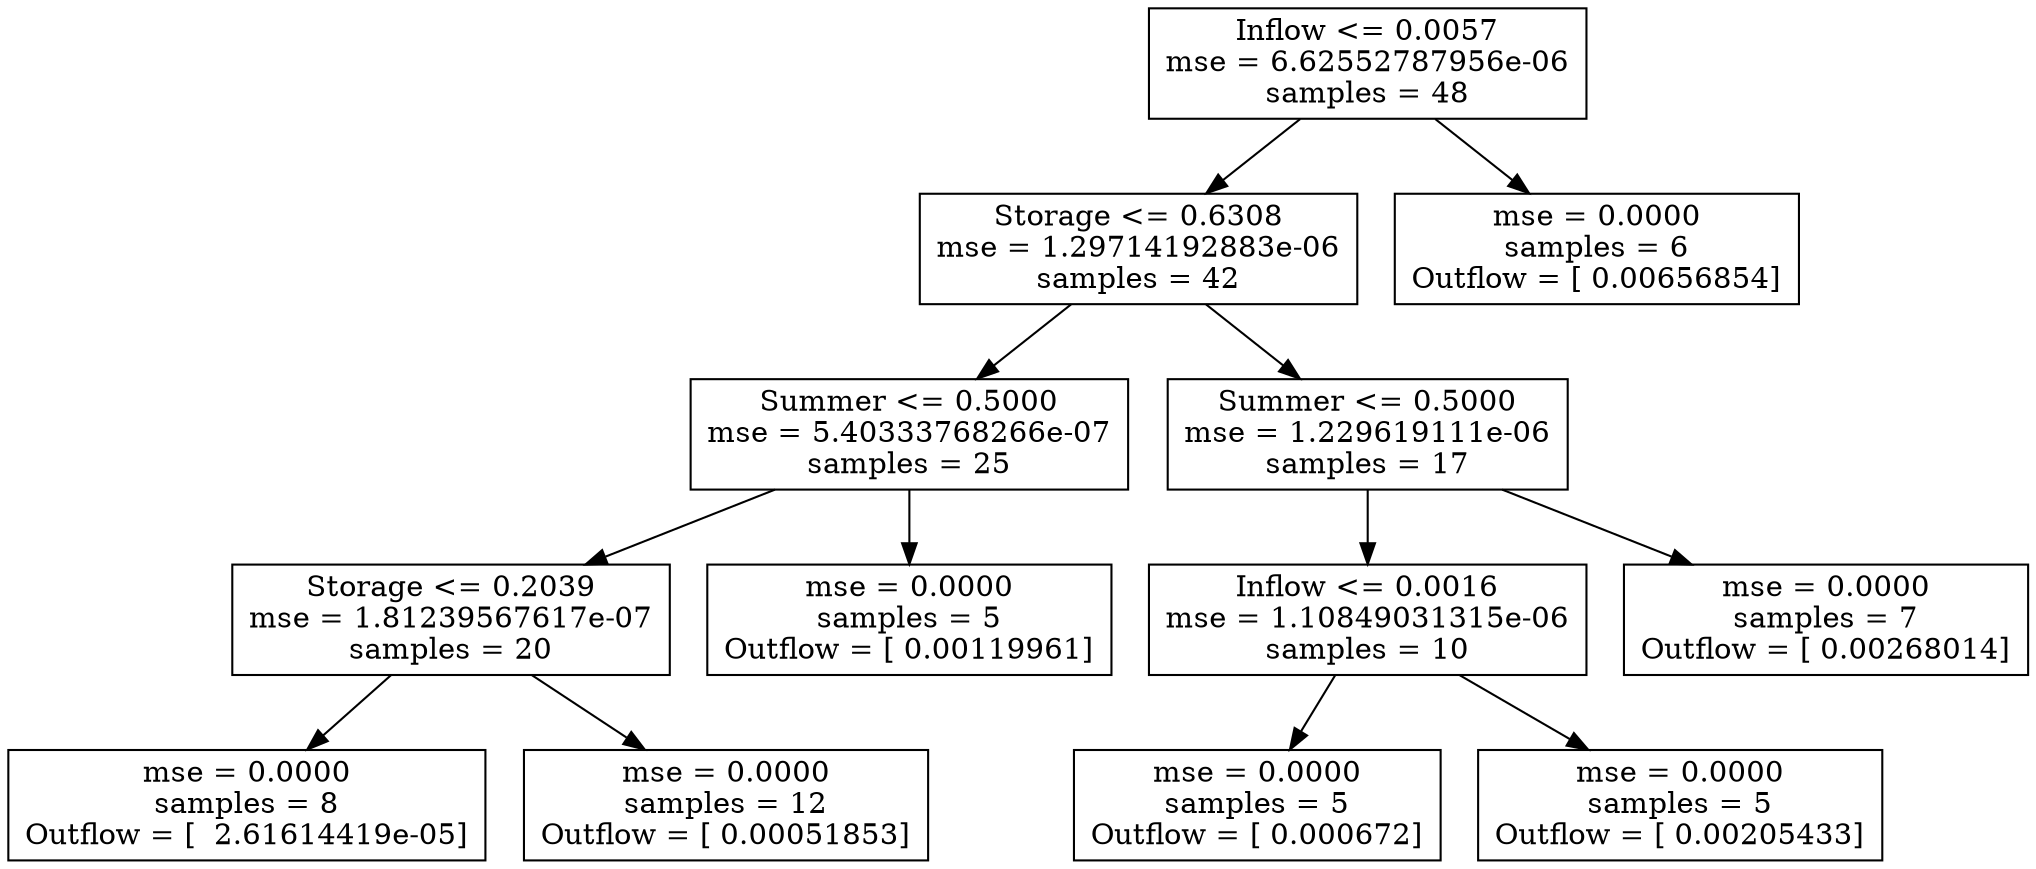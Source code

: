 digraph Tree {
0 [label="Inflow <= 0.0057\nmse = 6.62552787956e-06\nsamples = 48", shape="box"] ;
1 [label="Storage <= 0.6308\nmse = 1.29714192883e-06\nsamples = 42", shape="box"] ;
0 -> 1 ;
2 [label="Summer <= 0.5000\nmse = 5.40333768266e-07\nsamples = 25", shape="box"] ;
1 -> 2 ;
3 [label="Storage <= 0.2039\nmse = 1.81239567617e-07\nsamples = 20", shape="box"] ;
2 -> 3 ;
4 [label="mse = 0.0000\nsamples = 8\nOutflow = [  2.61614419e-05]", shape="box"] ;
3 -> 4 ;
5 [label="mse = 0.0000\nsamples = 12\nOutflow = [ 0.00051853]", shape="box"] ;
3 -> 5 ;
6 [label="mse = 0.0000\nsamples = 5\nOutflow = [ 0.00119961]", shape="box"] ;
2 -> 6 ;
7 [label="Summer <= 0.5000\nmse = 1.229619111e-06\nsamples = 17", shape="box"] ;
1 -> 7 ;
8 [label="Inflow <= 0.0016\nmse = 1.10849031315e-06\nsamples = 10", shape="box"] ;
7 -> 8 ;
9 [label="mse = 0.0000\nsamples = 5\nOutflow = [ 0.000672]", shape="box"] ;
8 -> 9 ;
10 [label="mse = 0.0000\nsamples = 5\nOutflow = [ 0.00205433]", shape="box"] ;
8 -> 10 ;
11 [label="mse = 0.0000\nsamples = 7\nOutflow = [ 0.00268014]", shape="box"] ;
7 -> 11 ;
12 [label="mse = 0.0000\nsamples = 6\nOutflow = [ 0.00656854]", shape="box"] ;
0 -> 12 ;
}